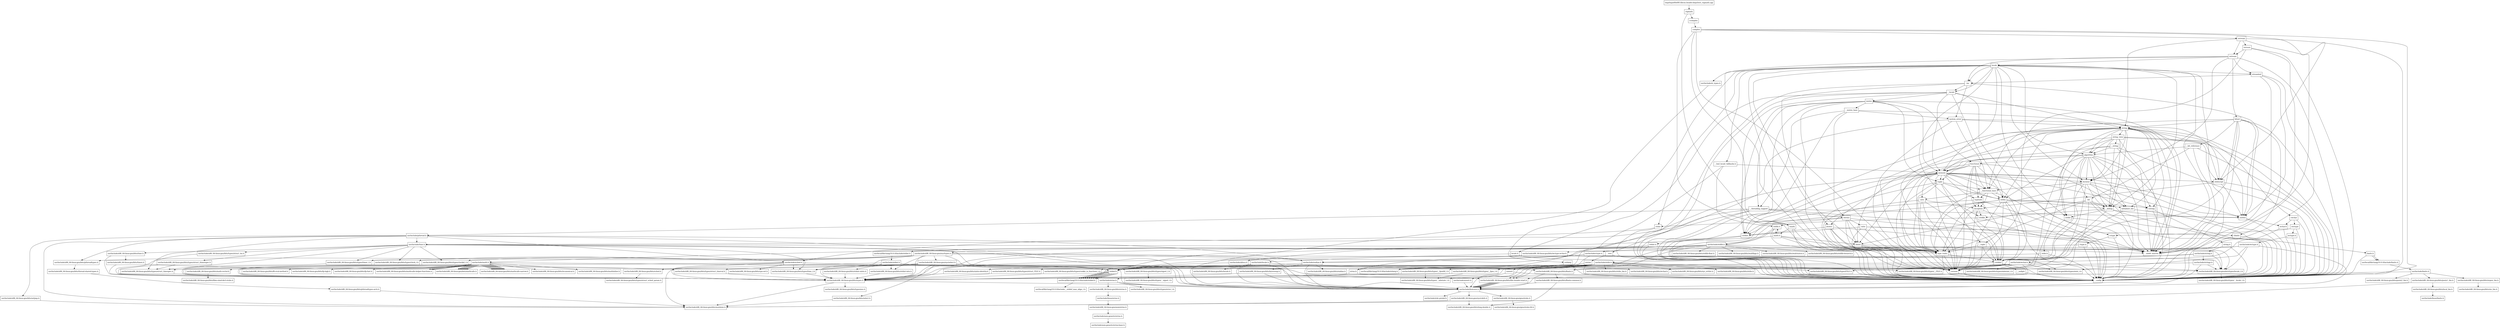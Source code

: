digraph "dependencies" {
  header_1 [ shape="box", label="ctgmath"];
  header_0 [ shape="box", label="tmp/tmpw8iwRO.libcxx.header.deps/test_ctgmath.cpp"];
  header_2 [ shape="box", label="ccomplex"];
  header_3 [ shape="box", label="complex"];
  header_4 [ shape="box", label="__config"];
  header_5 [ shape="box", label="usr/include/features.h"];
  header_6 [ shape="box", label="usr/include/stdc-predef.h"];
  header_7 [ shape="box", label="usr/include/x86_64-linux-gnu/sys/cdefs.h"];
  header_8 [ shape="box", label="usr/include/x86_64-linux-gnu/bits/wordsize.h"];
  header_9 [ shape="box", label="usr/include/x86_64-linux-gnu/bits/long-double.h"];
  header_10 [ shape="box", label="usr/include/x86_64-linux-gnu/gnu/stubs.h"];
  header_11 [ shape="box", label="usr/include/x86_64-linux-gnu/gnu/stubs-64.h"];
  header_13 [ shape="box", label="type_traits"];
  header_14 [ shape="box", label="cstddef"];
  header_15 [ shape="box", label="version"];
  header_16 [ shape="box", label="usr/local/lib/clang/10.0.0/include/stddef.h"];
  header_17 [ shape="box", label="usr/local/lib/clang/10.0.0/include/__stddef_max_align_t.h"];
  header_18 [ shape="box", label="__nullptr"];
  header_19 [ shape="box", label="stdexcept"];
  header_20 [ shape="box", label="exception"];
  header_21 [ shape="box", label="cstdlib"];
  header_22 [ shape="box", label="stdlib.h"];
  header_23 [ shape="box", label="usr/include/stdlib.h"];
  header_24 [ shape="box", label="usr/include/x86_64-linux-gnu/bits/libc-header-start.h"];
  header_25 [ shape="box", label="stddef.h"];
  header_26 [ shape="box", label="usr/include/x86_64-linux-gnu/bits/waitflags.h"];
  header_27 [ shape="box", label="usr/include/x86_64-linux-gnu/bits/waitstatus.h"];
  header_28 [ shape="box", label="usr/include/x86_64-linux-gnu/bits/floatn.h"];
  header_29 [ shape="box", label="usr/include/x86_64-linux-gnu/bits/floatn-common.h"];
  header_30 [ shape="box", label="usr/include/x86_64-linux-gnu/bits/types/locale_t.h"];
  header_31 [ shape="box", label="usr/include/x86_64-linux-gnu/bits/types/__locale_t.h"];
  header_32 [ shape="box", label="usr/include/x86_64-linux-gnu/sys/types.h"];
  header_33 [ shape="box", label="usr/include/x86_64-linux-gnu/bits/types.h"];
  header_34 [ shape="box", label="usr/include/x86_64-linux-gnu/bits/typesizes.h"];
  header_35 [ shape="box", label="usr/include/x86_64-linux-gnu/bits/types/clock_t.h"];
  header_36 [ shape="box", label="usr/include/x86_64-linux-gnu/bits/types/clockid_t.h"];
  header_37 [ shape="box", label="usr/include/x86_64-linux-gnu/bits/types/time_t.h"];
  header_38 [ shape="box", label="usr/include/x86_64-linux-gnu/bits/types/timer_t.h"];
  header_39 [ shape="box", label="usr/include/x86_64-linux-gnu/bits/stdint-intn.h"];
  header_40 [ shape="box", label="usr/include/endian.h"];
  header_41 [ shape="box", label="usr/include/x86_64-linux-gnu/bits/endian.h"];
  header_42 [ shape="box", label="usr/include/x86_64-linux-gnu/bits/byteswap.h"];
  header_43 [ shape="box", label="usr/include/x86_64-linux-gnu/bits/uintn-identity.h"];
  header_44 [ shape="box", label="usr/include/x86_64-linux-gnu/sys/select.h"];
  header_45 [ shape="box", label="usr/include/x86_64-linux-gnu/bits/select.h"];
  header_46 [ shape="box", label="usr/include/x86_64-linux-gnu/bits/types/sigset_t.h"];
  header_47 [ shape="box", label="usr/include/x86_64-linux-gnu/bits/types/__sigset_t.h"];
  header_48 [ shape="box", label="usr/include/x86_64-linux-gnu/bits/types/struct_timeval.h"];
  header_49 [ shape="box", label="usr/include/x86_64-linux-gnu/bits/types/struct_timespec.h"];
  header_50 [ shape="box", label="usr/include/x86_64-linux-gnu/bits/pthreadtypes.h"];
  header_51 [ shape="box", label="usr/include/x86_64-linux-gnu/bits/thread-shared-types.h"];
  header_52 [ shape="box", label="usr/include/x86_64-linux-gnu/bits/pthreadtypes-arch.h"];
  header_53 [ shape="box", label="usr/include/alloca.h"];
  header_54 [ shape="box", label="usr/include/x86_64-linux-gnu/bits/stdlib-bsearch.h"];
  header_55 [ shape="box", label="usr/include/x86_64-linux-gnu/bits/stdlib-float.h"];
  header_56 [ shape="box", label="math.h"];
  header_57 [ shape="box", label="usr/include/math.h"];
  header_58 [ shape="box", label="usr/include/x86_64-linux-gnu/bits/math-vector.h"];
  header_59 [ shape="box", label="usr/include/x86_64-linux-gnu/bits/libm-simd-decl-stubs.h"];
  header_60 [ shape="box", label="usr/include/x86_64-linux-gnu/bits/flt-eval-method.h"];
  header_61 [ shape="box", label="usr/include/x86_64-linux-gnu/bits/fp-logb.h"];
  header_62 [ shape="box", label="usr/include/x86_64-linux-gnu/bits/fp-fast.h"];
  header_63 [ shape="box", label="usr/include/x86_64-linux-gnu/bits/mathcalls-helper-functions.h"];
  header_64 [ shape="box", label="usr/include/x86_64-linux-gnu/bits/mathcalls.h"];
  header_65 [ shape="box", label="usr/include/x86_64-linux-gnu/bits/mathcalls-narrow.h"];
  header_66 [ shape="box", label="usr/include/x86_64-linux-gnu/bits/iscanonical.h"];
  header_67 [ shape="box", label="usr/include/x86_64-linux-gnu/bits/mathinline.h"];
  header_68 [ shape="box", label="limits"];
  header_69 [ shape="box", label="__undef_macros"];
  header_70 [ shape="box", label="iosfwd"];
  header_71 [ shape="box", label="wchar.h"];
  header_72 [ shape="box", label="usr/include/wchar.h"];
  header_73 [ shape="box", label="usr/local/lib/clang/10.0.0/include/stdarg.h"];
  header_74 [ shape="box", label="usr/include/x86_64-linux-gnu/bits/wchar.h"];
  header_75 [ shape="box", label="usr/include/x86_64-linux-gnu/bits/types/wint_t.h"];
  header_76 [ shape="box", label="usr/include/x86_64-linux-gnu/bits/types/mbstate_t.h"];
  header_77 [ shape="box", label="usr/include/x86_64-linux-gnu/bits/types/__mbstate_t.h"];
  header_78 [ shape="box", label="usr/include/x86_64-linux-gnu/bits/types/__FILE.h"];
  header_79 [ shape="box", label="usr/include/x86_64-linux-gnu/bits/types/FILE.h"];
  header_80 [ shape="box", label="cmath"];
  header_81 [ shape="box", label="sstream"];
  header_82 [ shape="box", label="ostream"];
  header_83 [ shape="box", label="ios"];
  header_84 [ shape="box", label="__locale"];
  header_85 [ shape="box", label="string"];
  header_86 [ shape="box", label="string_view"];
  header_87 [ shape="box", label="__string"];
  header_88 [ shape="box", label="algorithm"];
  header_89 [ shape="box", label="initializer_list"];
  header_90 [ shape="box", label="cstring"];
  header_91 [ shape="box", label="string.h"];
  header_92 [ shape="box", label="usr/include/string.h"];
  header_93 [ shape="box", label="usr/include/strings.h"];
  header_94 [ shape="box", label="utility"];
  header_95 [ shape="box", label="__tuple"];
  header_96 [ shape="box", label="cstdint"];
  header_97 [ shape="box", label="stdint.h"];
  header_98 [ shape="box", label="usr/local/lib/clang/10.0.0/include/stdint.h"];
  header_99 [ shape="box", label="usr/include/stdint.h"];
  header_100 [ shape="box", label="usr/include/x86_64-linux-gnu/bits/stdint-uintn.h"];
  header_101 [ shape="box", label="__debug"];
  header_102 [ shape="box", label="cstdio"];
  header_103 [ shape="box", label="stdio.h"];
  header_104 [ shape="box", label="usr/include/stdio.h"];
  header_105 [ shape="box", label="usr/include/x86_64-linux-gnu/bits/types/__fpos_t.h"];
  header_106 [ shape="box", label="usr/include/x86_64-linux-gnu/bits/types/__fpos64_t.h"];
  header_107 [ shape="box", label="usr/include/x86_64-linux-gnu/bits/types/struct_FILE.h"];
  header_108 [ shape="box", label="usr/include/x86_64-linux-gnu/bits/types/cookie_io_functions_t.h"];
  header_109 [ shape="box", label="usr/include/x86_64-linux-gnu/bits/stdio_lim.h"];
  header_110 [ shape="box", label="usr/include/x86_64-linux-gnu/bits/sys_errlist.h"];
  header_111 [ shape="box", label="usr/include/x86_64-linux-gnu/bits/stdio.h"];
  header_112 [ shape="box", label="memory"];
  header_113 [ shape="box", label="typeinfo"];
  header_114 [ shape="box", label="new"];
  header_115 [ shape="box", label="iterator"];
  header_116 [ shape="box", label="__functional_base"];
  header_117 [ shape="box", label="tuple"];
  header_118 [ shape="box", label="cassert"];
  header_119 [ shape="box", label="usr/include/assert.h"];
  header_120 [ shape="box", label="atomic"];
  header_121 [ shape="box", label="functional"];
  header_122 [ shape="box", label="bit"];
  header_123 [ shape="box", label="cwchar"];
  header_124 [ shape="box", label="cwctype"];
  header_125 [ shape="box", label="cctype"];
  header_126 [ shape="box", label="ctype.h"];
  header_127 [ shape="box", label="usr/include/ctype.h"];
  header_128 [ shape="box", label="wctype.h"];
  header_129 [ shape="box", label="usr/include/wctype.h"];
  header_130 [ shape="box", label="usr/include/x86_64-linux-gnu/bits/wctype-wchar.h"];
  header_131 [ shape="box", label="mutex"];
  header_132 [ shape="box", label="__mutex_base"];
  header_133 [ shape="box", label="chrono"];
  header_134 [ shape="box", label="ctime"];
  header_135 [ shape="box", label="usr/include/time.h"];
  header_136 [ shape="box", label="usr/include/x86_64-linux-gnu/bits/time.h"];
  header_137 [ shape="box", label="usr/include/x86_64-linux-gnu/bits/timex.h"];
  header_138 [ shape="box", label="usr/include/x86_64-linux-gnu/bits/types/struct_tm.h"];
  header_139 [ shape="box", label="usr/include/x86_64-linux-gnu/bits/types/struct_itimerspec.h"];
  header_140 [ shape="box", label="ratio"];
  header_141 [ shape="box", label="climits"];
  header_142 [ shape="box", label="limits.h"];
  header_143 [ shape="box", label="usr/local/lib/clang/10.0.0/include/limits.h"];
  header_144 [ shape="box", label="usr/include/limits.h"];
  header_145 [ shape="box", label="usr/include/x86_64-linux-gnu/bits/posix1_lim.h"];
  header_146 [ shape="box", label="usr/include/x86_64-linux-gnu/bits/local_lim.h"];
  header_147 [ shape="box", label="usr/include/linux/limits.h"];
  header_148 [ shape="box", label="usr/include/x86_64-linux-gnu/bits/posix2_lim.h"];
  header_149 [ shape="box", label="usr/include/x86_64-linux-gnu/bits/xopen_lim.h"];
  header_150 [ shape="box", label="usr/include/x86_64-linux-gnu/bits/uio_lim.h"];
  header_151 [ shape="box", label="system_error"];
  header_152 [ shape="box", label="__errc"];
  header_153 [ shape="box", label="cerrno"];
  header_154 [ shape="box", label="errno.h"];
  header_155 [ shape="box", label="usr/include/errno.h"];
  header_156 [ shape="box", label="usr/include/x86_64-linux-gnu/bits/errno.h"];
  header_157 [ shape="box", label="usr/include/linux/errno.h"];
  header_158 [ shape="box", label="usr/include/x86_64-linux-gnu/asm/errno.h"];
  header_159 [ shape="box", label="usr/include/asm-generic/errno.h"];
  header_160 [ shape="box", label="usr/include/asm-generic/errno-base.h"];
  header_161 [ shape="box", label="usr/include/x86_64-linux-gnu/bits/types/error_t.h"];
  header_162 [ shape="box", label="__threading_support"];
  header_12 [ shape="box", label="usr/include/pthread.h"];
  header_163 [ shape="box", label="usr/include/sched.h"];
  header_164 [ shape="box", label="usr/include/x86_64-linux-gnu/bits/sched.h"];
  header_165 [ shape="box", label="usr/include/x86_64-linux-gnu/bits/types/struct_sched_param.h"];
  header_166 [ shape="box", label="usr/include/x86_64-linux-gnu/bits/cpu-set.h"];
  header_167 [ shape="box", label="usr/include/x86_64-linux-gnu/bits/setjmp.h"];
  header_168 [ shape="box", label="locale.h"];
  header_169 [ shape="box", label="usr/include/locale.h"];
  header_170 [ shape="box", label="usr/include/x86_64-linux-gnu/bits/locale.h"];
  header_171 [ shape="box", label="streambuf"];
  header_172 [ shape="box", label="locale"];
  header_173 [ shape="box", label="cstdarg"];
  header_174 [ shape="box", label="usr/include/nl_types.h"];
  header_175 [ shape="box", label="__bsd_locale_fallbacks.h"];
  header_176 [ shape="box", label="bitset"];
  header_177 [ shape="box", label="__bit_reference"];
  header_178 [ shape="box", label="istream"];
  header_95 -> header_4;
  header_95 -> header_14;
  header_95 -> header_13;
  header_152 -> header_4;
  header_152 -> header_153;
  header_159 -> header_160;
  header_76 -> header_77;
  header_44 -> header_5;
  header_44 -> header_33;
  header_44 -> header_45;
  header_44 -> header_46;
  header_44 -> header_37;
  header_44 -> header_48;
  header_44 -> header_49;
  header_90 -> header_4;
  header_90 -> header_91;
  header_45 -> header_8;
  header_35 -> header_33;
  header_143 -> header_144;
  header_91 -> header_4;
  header_91 -> header_92;
  header_176 -> header_4;
  header_176 -> header_177;
  header_176 -> header_14;
  header_176 -> header_141;
  header_176 -> header_85;
  header_176 -> header_19;
  header_176 -> header_70;
  header_176 -> header_116;
  header_176 -> header_69;
  header_53 -> header_5;
  header_53 -> header_25;
  header_87 -> header_4;
  header_87 -> header_88;
  header_87 -> header_102;
  header_87 -> header_112;
  header_87 -> header_101;
  header_87 -> header_69;
  header_92 -> header_24;
  header_92 -> header_25;
  header_92 -> header_30;
  header_92 -> header_93;
  header_106 -> header_33;
  header_106 -> header_77;
  header_154 -> header_4;
  header_154 -> header_155;
  header_48 -> header_33;
  header_12 -> header_5;
  header_12 -> header_40;
  header_12 -> header_163;
  header_12 -> header_135;
  header_12 -> header_50;
  header_12 -> header_167;
  header_12 -> header_8;
  header_12 -> header_49;
  header_105 -> header_33;
  header_105 -> header_77;
  header_10 -> header_11;
  header_0 -> header_1;
  header_164 -> header_165;
  header_124 -> header_4;
  header_124 -> header_125;
  header_124 -> header_128;
  header_49 -> header_33;
  header_86 -> header_4;
  header_86 -> header_87;
  header_86 -> header_88;
  header_86 -> header_115;
  header_86 -> header_68;
  header_86 -> header_19;
  header_86 -> header_15;
  header_86 -> header_101;
  header_86 -> header_69;
  header_173 -> header_4;
  header_173 -> header_73;
  header_167 -> header_8;
  header_81 -> header_4;
  header_81 -> header_82;
  header_81 -> header_178;
  header_81 -> header_85;
  header_81 -> header_69;
  header_104 -> header_24;
  header_104 -> header_25;
  header_104 -> header_73;
  header_104 -> header_33;
  header_104 -> header_105;
  header_104 -> header_106;
  header_104 -> header_78;
  header_104 -> header_79;
  header_104 -> header_107;
  header_104 -> header_108;
  header_104 -> header_109;
  header_104 -> header_110;
  header_104 -> header_111;
  header_39 -> header_33;
  header_33 -> header_5;
  header_33 -> header_8;
  header_33 -> header_34;
  header_46 -> header_47;
  header_125 -> header_4;
  header_125 -> header_126;
  header_85 -> header_4;
  header_85 -> header_86;
  header_85 -> header_70;
  header_85 -> header_90;
  header_85 -> header_102;
  header_85 -> header_123;
  header_85 -> header_88;
  header_85 -> header_115;
  header_85 -> header_94;
  header_85 -> header_112;
  header_85 -> header_19;
  header_85 -> header_13;
  header_85 -> header_89;
  header_85 -> header_116;
  header_85 -> header_15;
  header_85 -> header_96;
  header_85 -> header_101;
  header_85 -> header_69;
  header_177 -> header_4;
  header_177 -> header_122;
  header_177 -> header_88;
  header_177 -> header_69;
  header_115 -> header_4;
  header_115 -> header_70;
  header_115 -> header_116;
  header_115 -> header_13;
  header_115 -> header_14;
  header_115 -> header_89;
  header_115 -> header_15;
  header_115 -> header_101;
  header_80 -> header_4;
  header_80 -> header_56;
  header_80 -> header_15;
  header_163 -> header_5;
  header_163 -> header_33;
  header_163 -> header_25;
  header_163 -> header_37;
  header_163 -> header_49;
  header_163 -> header_164;
  header_163 -> header_166;
  header_126 -> header_4;
  header_126 -> header_127;
  header_155 -> header_5;
  header_155 -> header_156;
  header_155 -> header_161;
  header_175 -> header_22;
  header_175 -> header_73;
  header_175 -> header_112;
  header_144 -> header_24;
  header_144 -> header_145;
  header_144 -> header_148;
  header_144 -> header_149;
  header_112 -> header_4;
  header_112 -> header_13;
  header_112 -> header_113;
  header_112 -> header_14;
  header_112 -> header_96;
  header_112 -> header_114;
  header_112 -> header_94;
  header_112 -> header_68;
  header_112 -> header_115;
  header_112 -> header_116;
  header_112 -> header_70;
  header_112 -> header_117;
  header_112 -> header_19;
  header_112 -> header_90;
  header_112 -> header_118;
  header_112 -> header_120;
  header_112 -> header_15;
  header_112 -> header_69;
  header_93 -> header_5;
  header_93 -> header_25;
  header_93 -> header_30;
  header_149 -> header_150;
  header_5 -> header_6;
  header_5 -> header_7;
  header_5 -> header_10;
  header_103 -> header_4;
  header_103 -> header_104;
  header_108 -> header_33;
  header_123 -> header_4;
  header_123 -> header_124;
  header_123 -> header_71;
  header_21 -> header_4;
  header_21 -> header_22;
  header_30 -> header_31;
  header_84 -> header_4;
  header_84 -> header_85;
  header_84 -> header_112;
  header_84 -> header_94;
  header_84 -> header_131;
  header_84 -> header_96;
  header_84 -> header_125;
  header_84 -> header_168;
  header_121 -> header_4;
  header_121 -> header_13;
  header_121 -> header_113;
  header_121 -> header_20;
  header_121 -> header_112;
  header_121 -> header_117;
  header_121 -> header_94;
  header_121 -> header_15;
  header_121 -> header_116;
  header_15 -> header_4;
  header_94 -> header_4;
  header_94 -> header_95;
  header_94 -> header_13;
  header_94 -> header_89;
  header_94 -> header_14;
  header_94 -> header_90;
  header_94 -> header_96;
  header_94 -> header_15;
  header_94 -> header_101;
  header_68 -> header_4;
  header_68 -> header_13;
  header_68 -> header_69;
  header_68 -> header_15;
  header_120 -> header_4;
  header_120 -> header_14;
  header_120 -> header_96;
  header_120 -> header_13;
  header_120 -> header_15;
  header_136 -> header_33;
  header_136 -> header_137;
  header_138 -> header_33;
  header_139 -> header_33;
  header_139 -> header_49;
  header_162 -> header_4;
  header_162 -> header_133;
  header_162 -> header_70;
  header_162 -> header_154;
  header_162 -> header_12;
  header_162 -> header_163;
  header_162 -> header_69;
  header_118 -> header_4;
  header_118 -> header_119;
  header_32 -> header_5;
  header_32 -> header_33;
  header_32 -> header_35;
  header_32 -> header_36;
  header_32 -> header_37;
  header_32 -> header_38;
  header_32 -> header_25;
  header_32 -> header_39;
  header_32 -> header_40;
  header_32 -> header_44;
  header_32 -> header_50;
  header_52 -> header_8;
  header_122 -> header_4;
  header_122 -> header_68;
  header_122 -> header_13;
  header_122 -> header_15;
  header_122 -> header_101;
  header_122 -> header_69;
  header_131 -> header_4;
  header_131 -> header_132;
  header_131 -> header_96;
  header_131 -> header_121;
  header_131 -> header_112;
  header_131 -> header_117;
  header_131 -> header_15;
  header_131 -> header_162;
  header_131 -> header_69;
  header_157 -> header_158;
  header_113 -> header_4;
  header_113 -> header_20;
  header_113 -> header_14;
  header_113 -> header_96;
  header_42 -> header_5;
  header_42 -> header_33;
  header_114 -> header_4;
  header_114 -> header_20;
  header_114 -> header_13;
  header_114 -> header_14;
  header_114 -> header_15;
  header_4 -> header_5;
  header_24 -> header_5;
  header_24 -> header_5;
  header_24 -> header_5;
  header_24 -> header_5;
  header_24 -> header_5;
  header_24 -> header_5;
  header_24 -> header_5;
  header_71 -> header_4;
  header_71 -> header_72;
  header_129 -> header_5;
  header_129 -> header_33;
  header_129 -> header_75;
  header_129 -> header_130;
  header_129 -> header_30;
  header_169 -> header_5;
  header_169 -> header_25;
  header_169 -> header_170;
  header_169 -> header_30;
  header_98 -> header_99;
  header_100 -> header_33;
  header_57 -> header_24;
  header_57 -> header_33;
  header_57 -> header_58;
  header_57 -> header_28;
  header_57 -> header_60;
  header_57 -> header_61;
  header_57 -> header_62;
  header_57 -> header_63;
  header_57 -> header_64;
  header_57 -> header_63;
  header_57 -> header_64;
  header_57 -> header_63;
  header_57 -> header_64;
  header_57 -> header_64;
  header_57 -> header_64;
  header_57 -> header_64;
  header_57 -> header_64;
  header_57 -> header_65;
  header_57 -> header_65;
  header_57 -> header_65;
  header_57 -> header_65;
  header_57 -> header_65;
  header_57 -> header_65;
  header_57 -> header_65;
  header_57 -> header_65;
  header_57 -> header_65;
  header_57 -> header_66;
  header_57 -> header_67;
  header_14 -> header_4;
  header_14 -> header_15;
  header_14 -> header_16;
  header_14 -> header_18;
  header_72 -> header_24;
  header_72 -> header_28;
  header_72 -> header_25;
  header_72 -> header_73;
  header_72 -> header_74;
  header_72 -> header_75;
  header_72 -> header_76;
  header_72 -> header_78;
  header_72 -> header_79;
  header_72 -> header_30;
  header_156 -> header_157;
  header_142 -> header_4;
  header_142 -> header_143;
  header_142 -> header_143;
  header_2 -> header_3;
  header_117 -> header_4;
  header_117 -> header_95;
  header_117 -> header_14;
  header_117 -> header_13;
  header_117 -> header_116;
  header_117 -> header_94;
  header_117 -> header_15;
  header_25 -> header_16;
  header_25 -> header_16;
  header_25 -> header_16;
  header_25 -> header_16;
  header_25 -> header_16;
  header_25 -> header_16;
  header_25 -> header_16;
  header_25 -> header_16;
  header_25 -> header_16;
  header_25 -> header_16;
  header_97 -> header_4;
  header_97 -> header_98;
  header_168 -> header_4;
  header_168 -> header_169;
  header_58 -> header_59;
  header_89 -> header_4;
  header_89 -> header_14;
  header_158 -> header_159;
  header_29 -> header_5;
  header_29 -> header_9;
  header_134 -> header_4;
  header_134 -> header_135;
  header_3 -> header_4;
  header_3 -> header_13;
  header_3 -> header_19;
  header_3 -> header_80;
  header_3 -> header_81;
  header_3 -> header_15;
  header_174 -> header_5;
  header_172 -> header_4;
  header_172 -> header_84;
  header_172 -> header_101;
  header_172 -> header_88;
  header_172 -> header_112;
  header_172 -> header_83;
  header_172 -> header_171;
  header_172 -> header_115;
  header_172 -> header_68;
  header_172 -> header_15;
  header_172 -> header_173;
  header_172 -> header_21;
  header_172 -> header_134;
  header_172 -> header_102;
  header_172 -> header_174;
  header_172 -> header_175;
  header_172 -> header_69;
  header_28 -> header_5;
  header_28 -> header_29;
  header_127 -> header_5;
  header_127 -> header_33;
  header_127 -> header_40;
  header_127 -> header_30;
  header_13 -> header_4;
  header_13 -> header_14;
  header_13 -> header_15;
  header_132 -> header_4;
  header_132 -> header_133;
  header_132 -> header_151;
  header_132 -> header_162;
  header_132 -> header_69;
  header_96 -> header_4;
  header_96 -> header_97;
  header_83 -> header_4;
  header_83 -> header_70;
  header_83 -> header_84;
  header_83 -> header_151;
  header_83 -> header_120;
  header_43 -> header_33;
  header_133 -> header_4;
  header_133 -> header_134;
  header_133 -> header_13;
  header_133 -> header_140;
  header_133 -> header_68;
  header_133 -> header_15;
  header_133 -> header_69;
  header_70 -> header_4;
  header_70 -> header_71;
  header_178 -> header_4;
  header_178 -> header_15;
  header_178 -> header_82;
  header_178 -> header_69;
  header_102 -> header_4;
  header_102 -> header_103;
  header_130 -> header_33;
  header_130 -> header_75;
  header_130 -> header_40;
  header_145 -> header_8;
  header_145 -> header_146;
  header_119 -> header_5;
  header_20 -> header_4;
  header_20 -> header_14;
  header_20 -> header_21;
  header_20 -> header_13;
  header_20 -> header_15;
  header_23 -> header_24;
  header_23 -> header_25;
  header_23 -> header_26;
  header_23 -> header_27;
  header_23 -> header_28;
  header_23 -> header_30;
  header_23 -> header_32;
  header_23 -> header_53;
  header_23 -> header_54;
  header_23 -> header_55;
  header_1 -> header_2;
  header_1 -> header_80;
  header_151 -> header_152;
  header_151 -> header_13;
  header_151 -> header_19;
  header_151 -> header_116;
  header_151 -> header_85;
  header_7 -> header_8;
  header_7 -> header_9;
  header_38 -> header_33;
  header_128 -> header_4;
  header_128 -> header_129;
  header_82 -> header_4;
  header_82 -> header_83;
  header_82 -> header_171;
  header_82 -> header_172;
  header_82 -> header_115;
  header_82 -> header_176;
  header_82 -> header_15;
  header_22 -> header_4;
  header_22 -> header_23;
  header_22 -> header_56;
  header_22 -> header_23;
  header_18 -> header_4;
  header_40 -> header_5;
  header_40 -> header_41;
  header_40 -> header_42;
  header_40 -> header_43;
  header_171 -> header_4;
  header_171 -> header_70;
  header_171 -> header_83;
  header_171 -> header_69;
  header_99 -> header_24;
  header_99 -> header_33;
  header_99 -> header_74;
  header_99 -> header_8;
  header_99 -> header_39;
  header_99 -> header_100;
  header_37 -> header_33;
  header_141 -> header_4;
  header_141 -> header_142;
  header_153 -> header_4;
  header_153 -> header_154;
  header_50 -> header_51;
  header_88 -> header_4;
  header_88 -> header_89;
  header_88 -> header_13;
  header_88 -> header_90;
  header_88 -> header_94;
  header_88 -> header_112;
  header_88 -> header_121;
  header_88 -> header_115;
  header_88 -> header_14;
  header_88 -> header_122;
  header_88 -> header_15;
  header_88 -> header_101;
  header_88 -> header_69;
  header_16 -> header_17;
  header_137 -> header_33;
  header_137 -> header_48;
  header_101 -> header_4;
  header_101 -> header_70;
  header_101 -> header_21;
  header_101 -> header_102;
  header_101 -> header_14;
  header_51 -> header_52;
  header_36 -> header_33;
  header_19 -> header_4;
  header_19 -> header_20;
  header_19 -> header_70;
  header_140 -> header_4;
  header_140 -> header_96;
  header_140 -> header_141;
  header_140 -> header_13;
  header_140 -> header_69;
  header_107 -> header_33;
  header_146 -> header_147;
  header_56 -> header_4;
  header_56 -> header_22;
  header_56 -> header_57;
  header_56 -> header_13;
  header_56 -> header_68;
  header_116 -> header_4;
  header_116 -> header_13;
  header_116 -> header_113;
  header_116 -> header_20;
  header_116 -> header_114;
  header_116 -> header_94;
  header_135 -> header_5;
  header_135 -> header_25;
  header_135 -> header_136;
  header_135 -> header_35;
  header_135 -> header_37;
  header_135 -> header_138;
  header_135 -> header_49;
  header_135 -> header_36;
  header_135 -> header_38;
  header_135 -> header_139;
  header_135 -> header_30;
}
